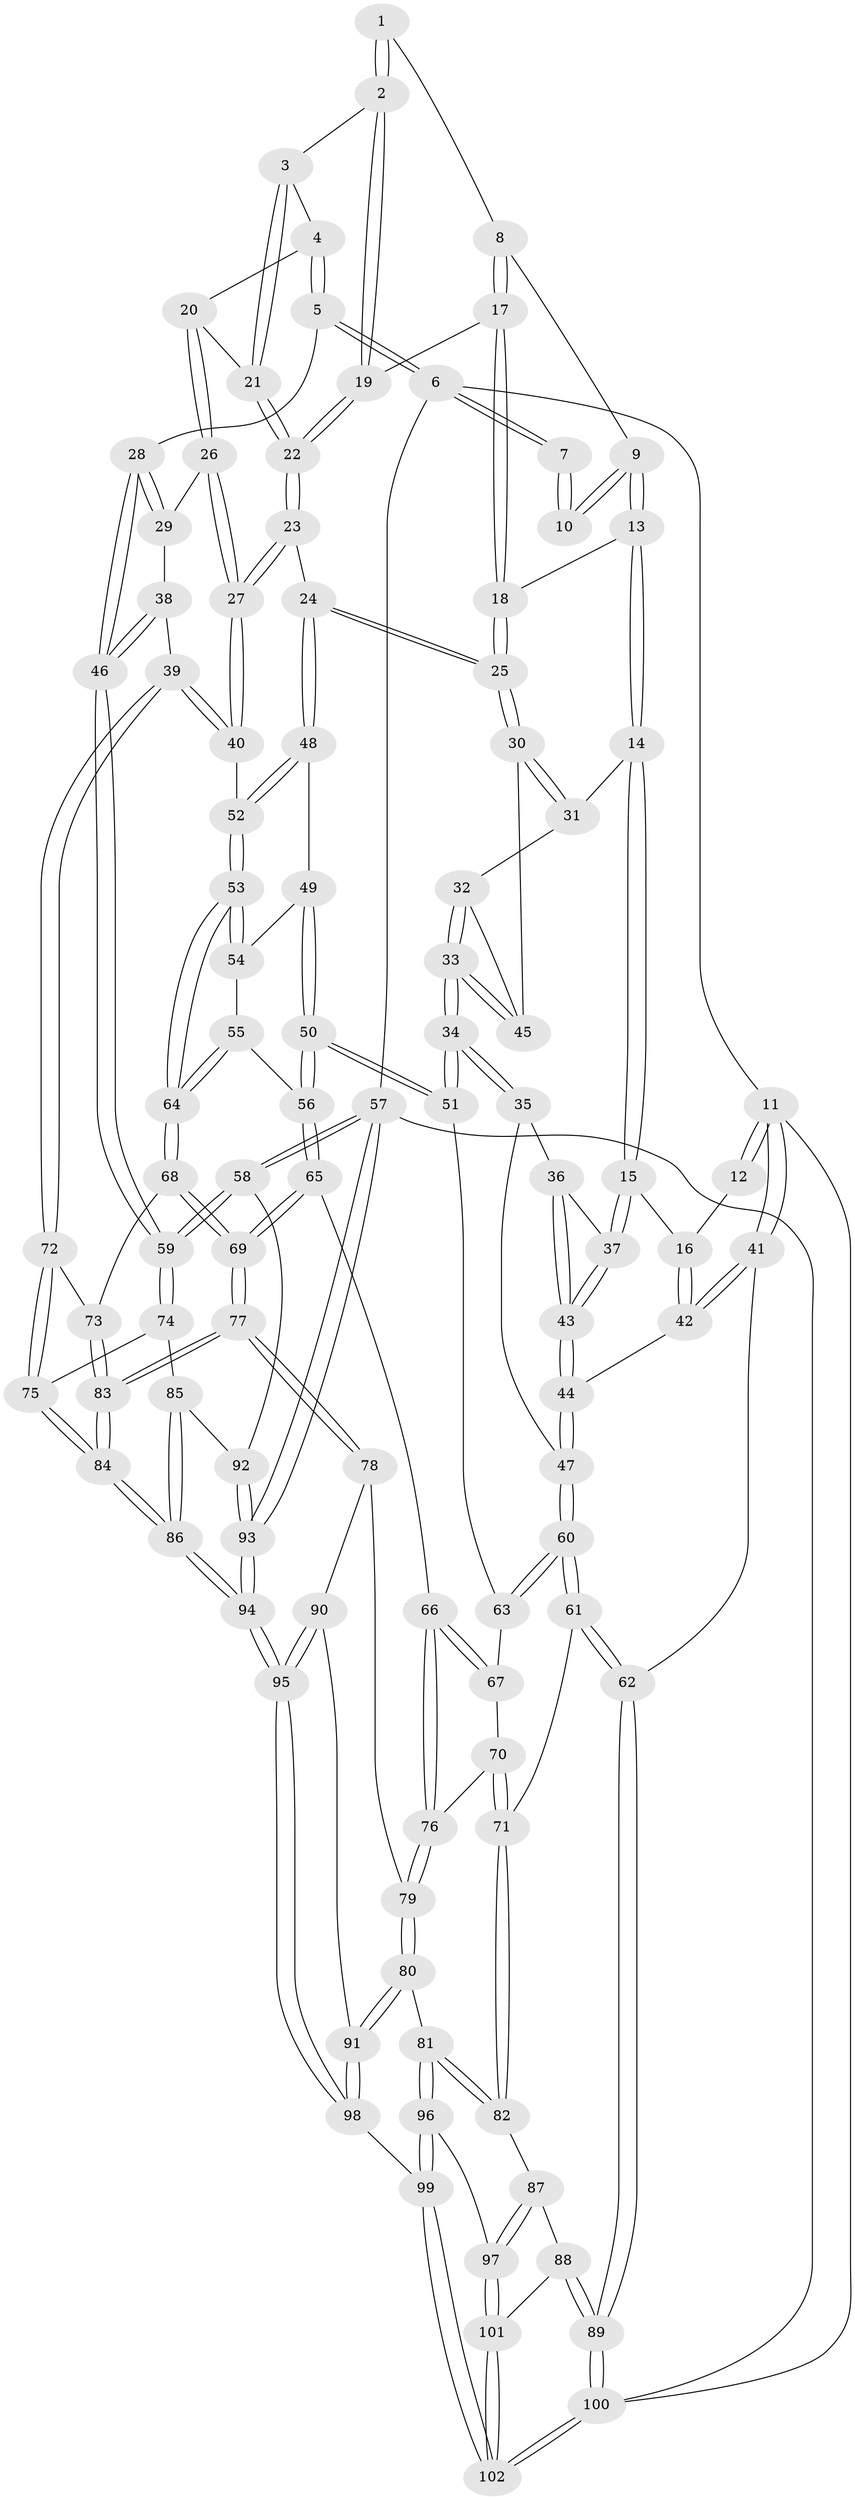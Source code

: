 // Generated by graph-tools (version 1.1) at 2025/11/02/27/25 16:11:58]
// undirected, 102 vertices, 252 edges
graph export_dot {
graph [start="1"]
  node [color=gray90,style=filled];
  1 [pos="+0.6467066895614821+0.04066909994629776"];
  2 [pos="+0.6715664801308451+0.14171878128035728"];
  3 [pos="+0.8660161813198298+0.10356727951133016"];
  4 [pos="+0.9234905640077364+0.08936989750381366"];
  5 [pos="+1+0"];
  6 [pos="+1+0"];
  7 [pos="+0.6363892618836023+0"];
  8 [pos="+0.4459788865490088+0.08656111254714048"];
  9 [pos="+0.3036992100982792+0"];
  10 [pos="+0.3001291170709381+0"];
  11 [pos="+0+0"];
  12 [pos="+0.11123366072881126+0"];
  13 [pos="+0.2271260687178409+0.20301770044904413"];
  14 [pos="+0.20451882907678473+0.2356685681878891"];
  15 [pos="+0.10391143859100753+0.26286546894962964"];
  16 [pos="+0.03731469950048915+0.252754646452408"];
  17 [pos="+0.47920665249027516+0.165945603216995"];
  18 [pos="+0.45813595158902176+0.2222621659483827"];
  19 [pos="+0.6676985272066586+0.14876380894503136"];
  20 [pos="+0.8229876412118345+0.26629010100895134"];
  21 [pos="+0.7715760917586746+0.2418216095620003"];
  22 [pos="+0.6748556556274349+0.21731884579967928"];
  23 [pos="+0.6683865991271717+0.24901605895535178"];
  24 [pos="+0.4900783492201069+0.3573901170450158"];
  25 [pos="+0.4796468692315463+0.3491391641815021"];
  26 [pos="+0.8289261470810577+0.3329557337150747"];
  27 [pos="+0.7492108669663688+0.3998393689495588"];
  28 [pos="+1+0.19934422438703717"];
  29 [pos="+0.8426291324803573+0.33324327165666207"];
  30 [pos="+0.4618370432024829+0.35168501531464236"];
  31 [pos="+0.214152671108328+0.248084872082434"];
  32 [pos="+0.2578846641203988+0.35020676124160866"];
  33 [pos="+0.2802167642535024+0.4632901712142214"];
  34 [pos="+0.26772468265808186+0.49956230449684796"];
  35 [pos="+0.16961936199641783+0.42983859622287396"];
  36 [pos="+0.1603005911621206+0.4181643779811955"];
  37 [pos="+0.11632431504731612+0.32243207396285073"];
  38 [pos="+0.9250119258824536+0.4155388981426739"];
  39 [pos="+0.7470229664383926+0.5063611334695732"];
  40 [pos="+0.7286286551743503+0.4887280188086108"];
  41 [pos="+0+0.2750185360776752"];
  42 [pos="+0+0.27236164957420717"];
  43 [pos="+0.08620350265882719+0.46300608619795597"];
  44 [pos="+0.07000737052658425+0.4963379942578053"];
  45 [pos="+0.4493847469370363+0.35738650984052167"];
  46 [pos="+1+0.42923260345661773"];
  47 [pos="+0.07150376609846948+0.5180632806691623"];
  48 [pos="+0.4957138109185551+0.3697310239494549"];
  49 [pos="+0.47119261994729794+0.4567114474251426"];
  50 [pos="+0.38148491980294474+0.5525847573547199"];
  51 [pos="+0.2680947698413356+0.5101988912833328"];
  52 [pos="+0.6968377709804684+0.49024949210341723"];
  53 [pos="+0.5675634972036936+0.5926934045207679"];
  54 [pos="+0.48613905516074923+0.4836113561010893"];
  55 [pos="+0.47778408297063285+0.5863271943999739"];
  56 [pos="+0.38882260660742435+0.565279002824758"];
  57 [pos="+1+1"];
  58 [pos="+1+0.7637898944384829"];
  59 [pos="+1+0.6343050058173081"];
  60 [pos="+0.0646808958481089+0.6135558417621809"];
  61 [pos="+0.044457449275931+0.6389025786561815"];
  62 [pos="+0+0.6964126836889826"];
  63 [pos="+0.2643090877707566+0.5144904040278339"];
  64 [pos="+0.5521474981859866+0.6180088214210185"];
  65 [pos="+0.3897489068578847+0.6756642039322864"];
  66 [pos="+0.37768095679514396+0.6852447327932276"];
  67 [pos="+0.27298920766878565+0.5933321375667929"];
  68 [pos="+0.5503918853663025+0.6432936503575958"];
  69 [pos="+0.5195249299675099+0.7076213944146224"];
  70 [pos="+0.26901037228876157+0.6840979854409955"];
  71 [pos="+0.17423884452909363+0.7418639788059519"];
  72 [pos="+0.8189080293826532+0.6118689761786448"];
  73 [pos="+0.7083456330774014+0.6980885524179958"];
  74 [pos="+0.9148163814847455+0.6590705832641721"];
  75 [pos="+0.8885149036774224+0.6470684117007056"];
  76 [pos="+0.360794789047548+0.7023169432746522"];
  77 [pos="+0.5386089079911094+0.7988485097434582"];
  78 [pos="+0.4349699985143985+0.8075062992110846"];
  79 [pos="+0.3582131606963426+0.739919609390605"];
  80 [pos="+0.2796258385549956+0.8457808711089142"];
  81 [pos="+0.2636249118284646+0.8447366597837739"];
  82 [pos="+0.18931365264629857+0.7817982944693357"];
  83 [pos="+0.6133346207421911+0.8892993703464669"];
  84 [pos="+0.6192600587532724+0.9089487262469417"];
  85 [pos="+0.8876934312459098+0.7310688294787101"];
  86 [pos="+0.6672435028101693+1"];
  87 [pos="+0.11437621790823457+0.867491628359279"];
  88 [pos="+0+0.8194773916382421"];
  89 [pos="+0+0.7673416589125125"];
  90 [pos="+0.3892109286680284+0.8482199890640467"];
  91 [pos="+0.30780713822960454+0.8642328029425027"];
  92 [pos="+0.9268353517367951+0.8632532728051358"];
  93 [pos="+1+1"];
  94 [pos="+0.667289774720729+1"];
  95 [pos="+0.6284142911013204+1"];
  96 [pos="+0.22899436625450234+0.9089093258871179"];
  97 [pos="+0.12649320096672448+0.9768589171850773"];
  98 [pos="+0.46429328967874434+1"];
  99 [pos="+0.3518747604934217+1"];
  100 [pos="+0+1"];
  101 [pos="+0.11627220925517875+0.9982286482817941"];
  102 [pos="+0.13480918416835933+1"];
  1 -- 2;
  1 -- 2;
  1 -- 8;
  2 -- 3;
  2 -- 19;
  2 -- 19;
  3 -- 4;
  3 -- 21;
  3 -- 21;
  4 -- 5;
  4 -- 5;
  4 -- 20;
  5 -- 6;
  5 -- 6;
  5 -- 28;
  6 -- 7;
  6 -- 7;
  6 -- 11;
  6 -- 57;
  7 -- 10;
  7 -- 10;
  8 -- 9;
  8 -- 17;
  8 -- 17;
  9 -- 10;
  9 -- 10;
  9 -- 13;
  9 -- 13;
  11 -- 12;
  11 -- 12;
  11 -- 41;
  11 -- 41;
  11 -- 100;
  12 -- 16;
  13 -- 14;
  13 -- 14;
  13 -- 18;
  14 -- 15;
  14 -- 15;
  14 -- 31;
  15 -- 16;
  15 -- 37;
  15 -- 37;
  16 -- 42;
  16 -- 42;
  17 -- 18;
  17 -- 18;
  17 -- 19;
  18 -- 25;
  18 -- 25;
  19 -- 22;
  19 -- 22;
  20 -- 21;
  20 -- 26;
  20 -- 26;
  21 -- 22;
  21 -- 22;
  22 -- 23;
  22 -- 23;
  23 -- 24;
  23 -- 27;
  23 -- 27;
  24 -- 25;
  24 -- 25;
  24 -- 48;
  24 -- 48;
  25 -- 30;
  25 -- 30;
  26 -- 27;
  26 -- 27;
  26 -- 29;
  27 -- 40;
  27 -- 40;
  28 -- 29;
  28 -- 29;
  28 -- 46;
  28 -- 46;
  29 -- 38;
  30 -- 31;
  30 -- 31;
  30 -- 45;
  31 -- 32;
  32 -- 33;
  32 -- 33;
  32 -- 45;
  33 -- 34;
  33 -- 34;
  33 -- 45;
  33 -- 45;
  34 -- 35;
  34 -- 35;
  34 -- 51;
  34 -- 51;
  35 -- 36;
  35 -- 47;
  36 -- 37;
  36 -- 43;
  36 -- 43;
  37 -- 43;
  37 -- 43;
  38 -- 39;
  38 -- 46;
  38 -- 46;
  39 -- 40;
  39 -- 40;
  39 -- 72;
  39 -- 72;
  40 -- 52;
  41 -- 42;
  41 -- 42;
  41 -- 62;
  42 -- 44;
  43 -- 44;
  43 -- 44;
  44 -- 47;
  44 -- 47;
  46 -- 59;
  46 -- 59;
  47 -- 60;
  47 -- 60;
  48 -- 49;
  48 -- 52;
  48 -- 52;
  49 -- 50;
  49 -- 50;
  49 -- 54;
  50 -- 51;
  50 -- 51;
  50 -- 56;
  50 -- 56;
  51 -- 63;
  52 -- 53;
  52 -- 53;
  53 -- 54;
  53 -- 54;
  53 -- 64;
  53 -- 64;
  54 -- 55;
  55 -- 56;
  55 -- 64;
  55 -- 64;
  56 -- 65;
  56 -- 65;
  57 -- 58;
  57 -- 58;
  57 -- 93;
  57 -- 93;
  57 -- 100;
  58 -- 59;
  58 -- 59;
  58 -- 92;
  59 -- 74;
  59 -- 74;
  60 -- 61;
  60 -- 61;
  60 -- 63;
  60 -- 63;
  61 -- 62;
  61 -- 62;
  61 -- 71;
  62 -- 89;
  62 -- 89;
  63 -- 67;
  64 -- 68;
  64 -- 68;
  65 -- 66;
  65 -- 69;
  65 -- 69;
  66 -- 67;
  66 -- 67;
  66 -- 76;
  66 -- 76;
  67 -- 70;
  68 -- 69;
  68 -- 69;
  68 -- 73;
  69 -- 77;
  69 -- 77;
  70 -- 71;
  70 -- 71;
  70 -- 76;
  71 -- 82;
  71 -- 82;
  72 -- 73;
  72 -- 75;
  72 -- 75;
  73 -- 83;
  73 -- 83;
  74 -- 75;
  74 -- 85;
  75 -- 84;
  75 -- 84;
  76 -- 79;
  76 -- 79;
  77 -- 78;
  77 -- 78;
  77 -- 83;
  77 -- 83;
  78 -- 79;
  78 -- 90;
  79 -- 80;
  79 -- 80;
  80 -- 81;
  80 -- 91;
  80 -- 91;
  81 -- 82;
  81 -- 82;
  81 -- 96;
  81 -- 96;
  82 -- 87;
  83 -- 84;
  83 -- 84;
  84 -- 86;
  84 -- 86;
  85 -- 86;
  85 -- 86;
  85 -- 92;
  86 -- 94;
  86 -- 94;
  87 -- 88;
  87 -- 97;
  87 -- 97;
  88 -- 89;
  88 -- 89;
  88 -- 101;
  89 -- 100;
  89 -- 100;
  90 -- 91;
  90 -- 95;
  90 -- 95;
  91 -- 98;
  91 -- 98;
  92 -- 93;
  92 -- 93;
  93 -- 94;
  93 -- 94;
  94 -- 95;
  94 -- 95;
  95 -- 98;
  95 -- 98;
  96 -- 97;
  96 -- 99;
  96 -- 99;
  97 -- 101;
  97 -- 101;
  98 -- 99;
  99 -- 102;
  99 -- 102;
  100 -- 102;
  100 -- 102;
  101 -- 102;
  101 -- 102;
}
